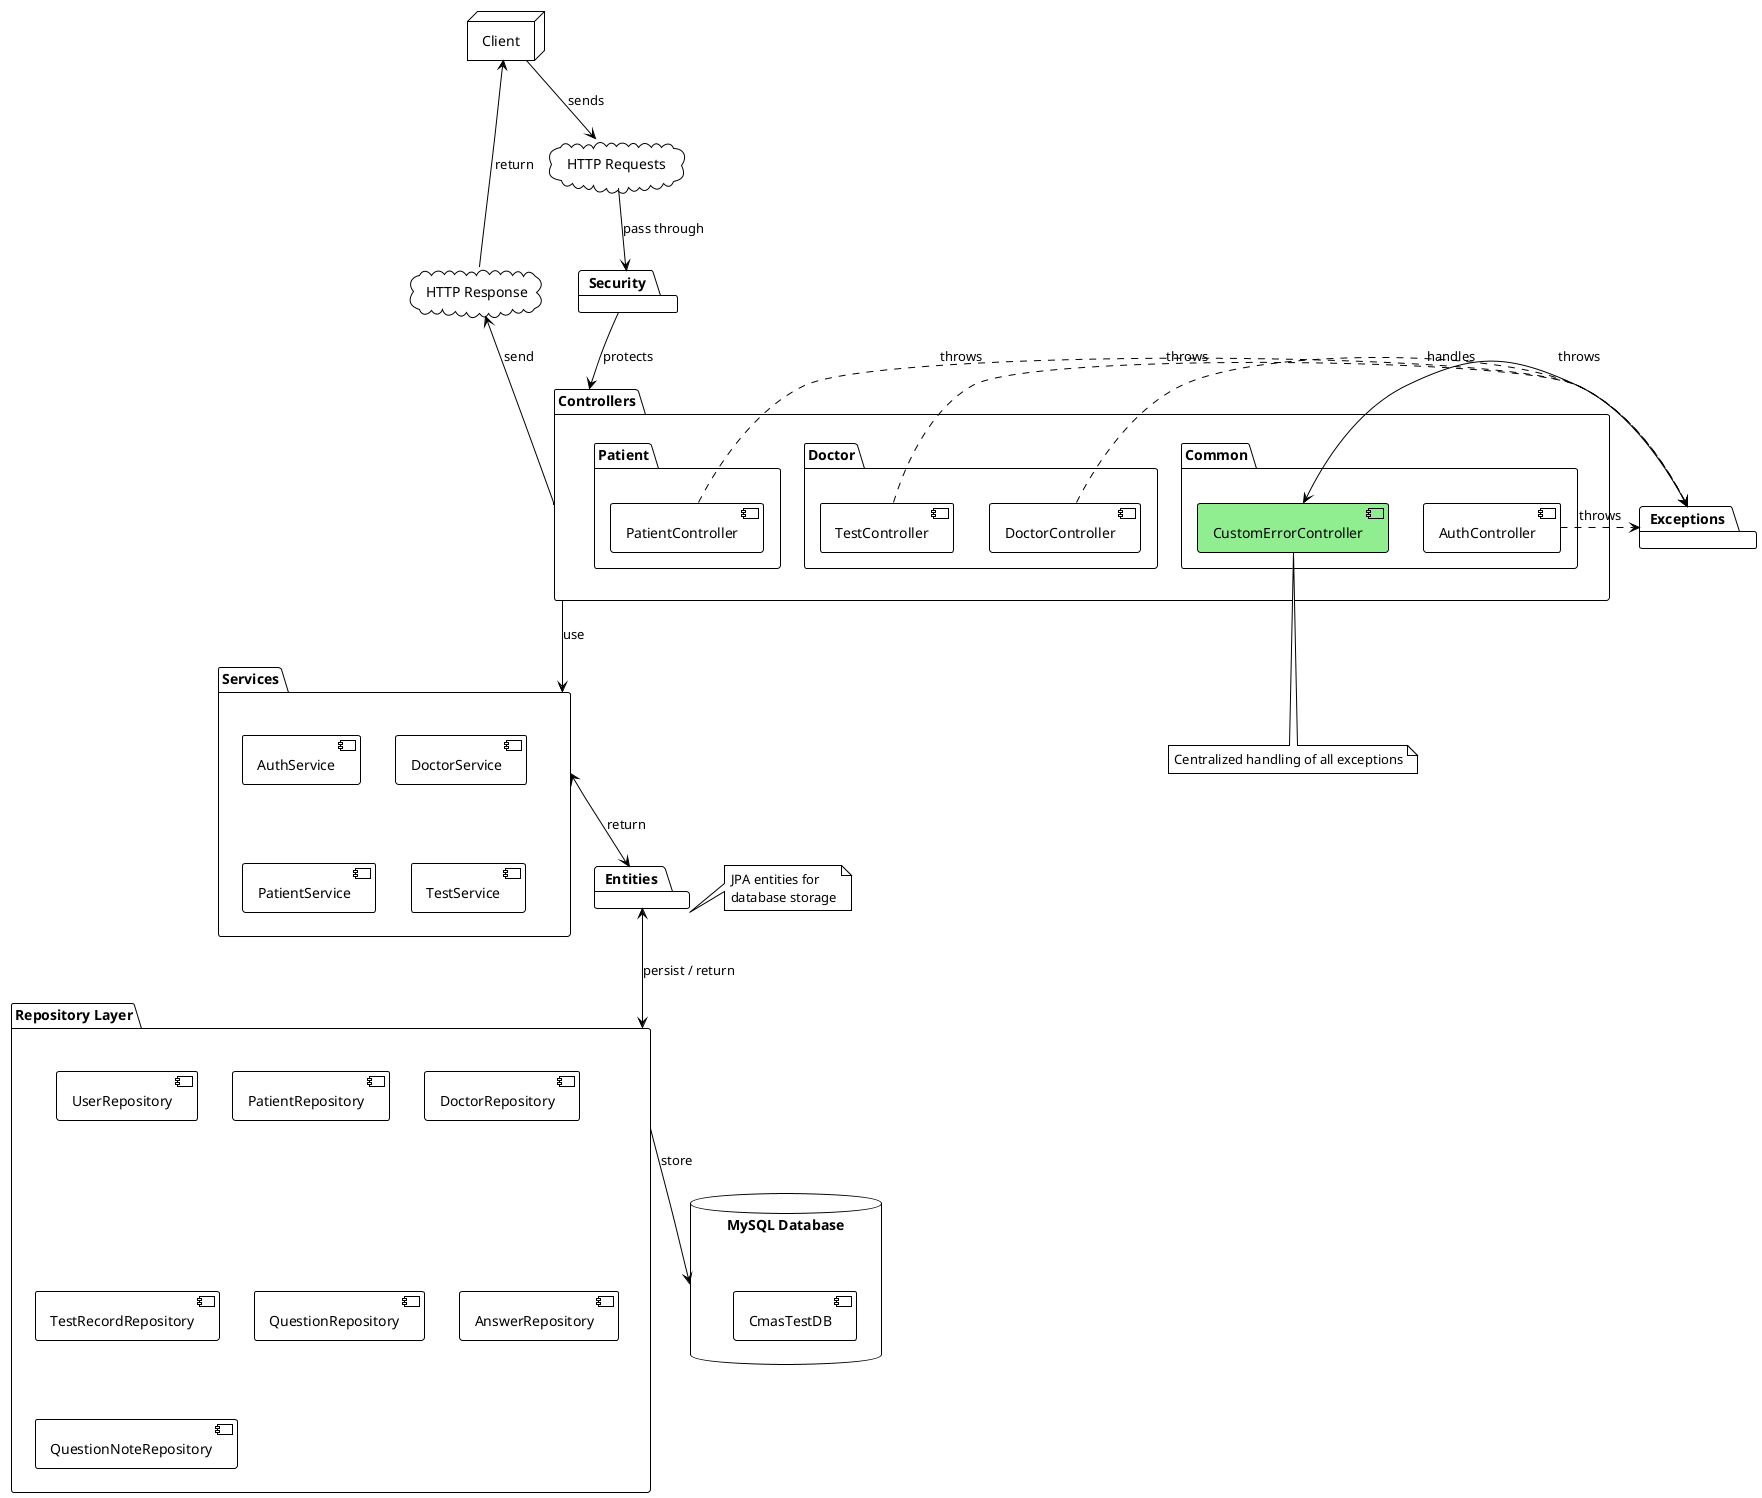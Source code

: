 @startuml
!theme plain

node "Client" as client
cloud "HTTP Requests" as requests
cloud "HTTP Response" as response

package "Controllers" {
  package "Common" {
    [AuthController]
    [CustomErrorController] #LightGreen
  }
  package "Doctor" {
    [DoctorController]
    [TestController]
  }
  package "Patient" {
    [PatientController]
  }
}

package "Security" {
}

package "Services" {
  [AuthService]
  [DoctorService]
  [PatientService]
  [TestService]
}

package "Entities" {
  ' JPA entities
}

' Repository & DB Layer
package "Repository Layer" {
  [UserRepository]
  [PatientRepository]
  [DoctorRepository]
  [TestRecordRepository]
  [QuestionRepository]
  [AnswerRepository]
  [QuestionNoteRepository]
}
database "MySQL Database" as db {
  [CmasTestDB]
}

package "Exceptions" {
}


client -down-> requests : sends
requests -[hidden]down- response
response -up-> client : return

requests -down-> Security : pass through
Security -down-> Controllers : protects

Controllers -down-> Services : use


Entities <-down-> "Repository Layer" : persist / return
Entities <-up-> Services : return

"Repository Layer" -down-> db : store

Controllers -up-> response : send

Controllers -[hidden]right-> Exceptions

AuthController .> Exceptions : throws
DoctorController .> Exceptions : throws
TestController .> Exceptions : throws
PatientController .> Exceptions : throws

Exceptions -left-> [CustomErrorController] : handles


note bottom of CustomErrorController
  Centralized handling of all exceptions
end note

note right of Entities
  JPA entities for
  database storage
end note

@enduml